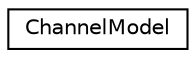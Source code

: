 digraph "Graphical Class Hierarchy"
{
 // INTERACTIVE_SVG=YES
 // LATEX_PDF_SIZE
  edge [fontname="Helvetica",fontsize="10",labelfontname="Helvetica",labelfontsize="10"];
  node [fontname="Helvetica",fontsize="10",shape=record];
  rankdir="LR";
  Node0 [label="ChannelModel",height=0.2,width=0.4,color="black", fillcolor="white", style="filled",URL="$class_channel_model.html",tooltip=" "];
}
